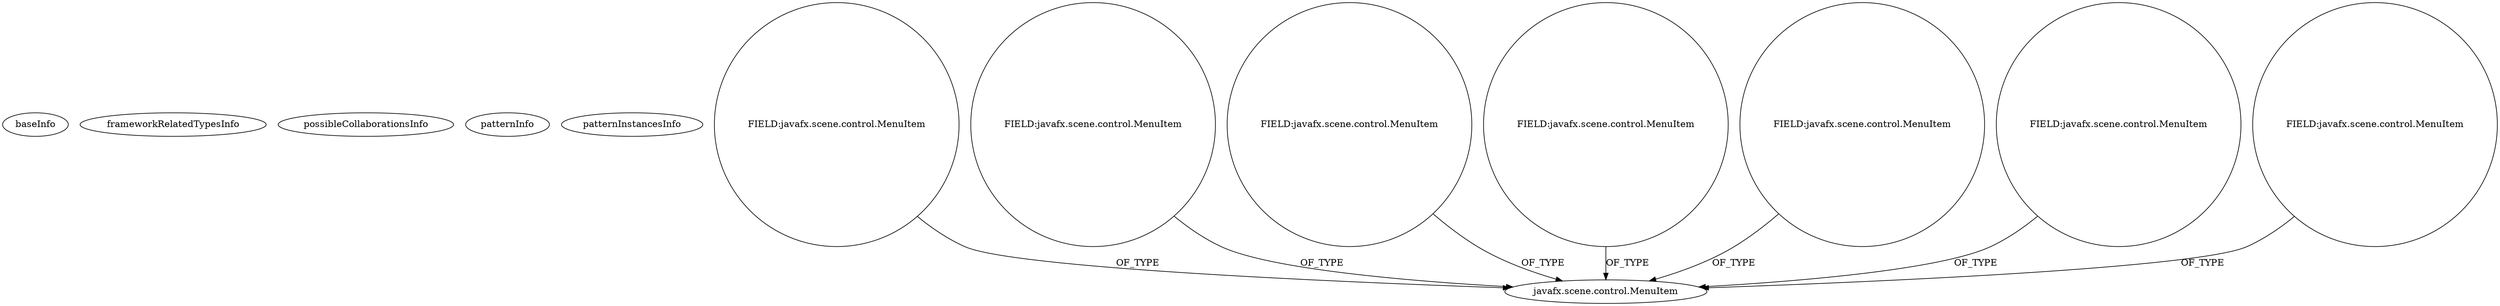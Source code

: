 digraph {
baseInfo[graphId=537,category="pattern",isAnonymous=false,possibleRelation=false]
frameworkRelatedTypesInfo[]
possibleCollaborationsInfo[]
patternInfo[frequency=4.0,patternRootClient=null]
patternInstancesInfo[0="kevinkdo-draw~/kevinkdo-draw/draw-master/src/views/DrawMenuBar.java~DrawMenuBar~3444",1="zvakanaka-bitbit~/zvakanaka-bitbit/bitbit-master/src/bitbit/BitBit.java~BitBit~4923",2="tarchan-ClipFX~/tarchan-ClipFX/ClipFX-master/src/com/mac/tarchan/clipfx/ClipFXController.java~ClipFXController~4467",3="sebbafer-Sebanana~/sebbafer-Sebanana/Sebanana-master/src/sebanana/views/MyMenubar.java~MyMenubar~4131"]
7[label="javafx.scene.control.MenuItem",vertexType="FRAMEWORK_CLASS_TYPE",isFrameworkType=false]
18[label="FIELD:javafx.scene.control.MenuItem",vertexType="FIELD_DECLARATION",isFrameworkType=false,shape=circle]
6[label="FIELD:javafx.scene.control.MenuItem",vertexType="FIELD_DECLARATION",isFrameworkType=false,shape=circle]
12[label="FIELD:javafx.scene.control.MenuItem",vertexType="FIELD_DECLARATION",isFrameworkType=false,shape=circle]
10[label="FIELD:javafx.scene.control.MenuItem",vertexType="FIELD_DECLARATION",isFrameworkType=false,shape=circle]
16[label="FIELD:javafx.scene.control.MenuItem",vertexType="FIELD_DECLARATION",isFrameworkType=false,shape=circle]
8[label="FIELD:javafx.scene.control.MenuItem",vertexType="FIELD_DECLARATION",isFrameworkType=false,shape=circle]
14[label="FIELD:javafx.scene.control.MenuItem",vertexType="FIELD_DECLARATION",isFrameworkType=false,shape=circle]
10->7[label="OF_TYPE"]
18->7[label="OF_TYPE"]
16->7[label="OF_TYPE"]
8->7[label="OF_TYPE"]
14->7[label="OF_TYPE"]
6->7[label="OF_TYPE"]
12->7[label="OF_TYPE"]
}
